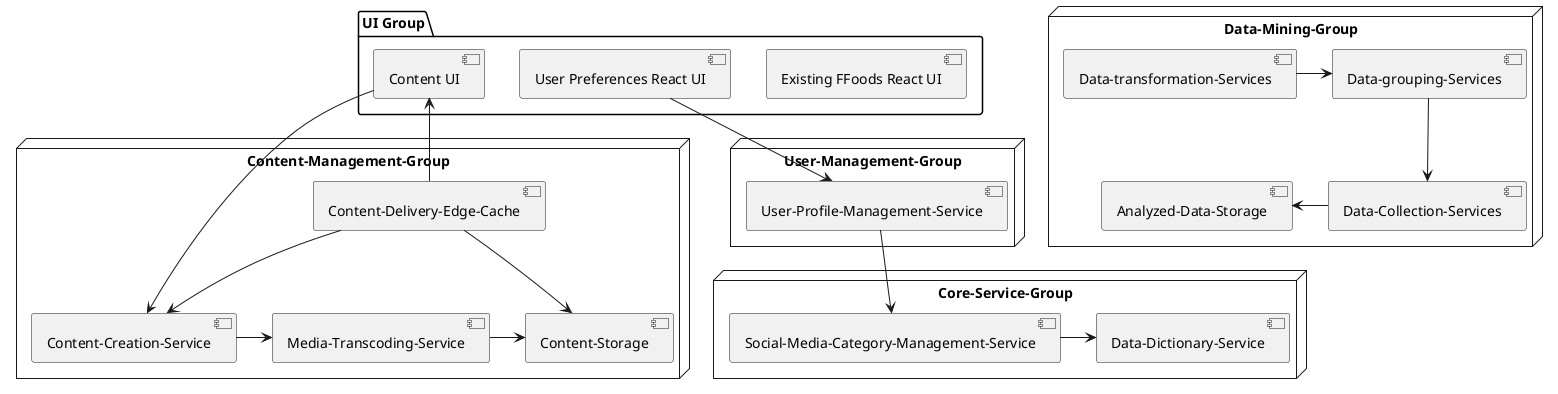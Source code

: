 @startuml
'https://plantuml.com/component-diagram


package "UI Group" {
  [Existing FFoods React UI]
  [User Preferences React UI]
  [Content UI]
}

node "Content-Management-Group" {
  [Content-Delivery-Edge-Cache]
  [Content-Creation-Service]
  [Media-Transcoding-Service]
  [Content-Storage]
}

node "User-Management-Group" {
    [User-Profile-Management-Service]

}
node "Core-Service-Group" {

  [Social-Media-Category-Management-Service]
  [Data-Dictionary-Service]

}

node "Data-Mining-Group" {
    [Data-transformation-Services]
    [Data-grouping-Services]
    [Data-Collection-Services]
    [Analyzed-Data-Storage]
}

[User Preferences React UI] -down-> [User-Profile-Management-Service]
[User-Profile-Management-Service] -down-> [Social-Media-Category-Management-Service]
[Content UI] <-down- [Content-Delivery-Edge-Cache]
[Content UI] -down-> [Content-Creation-Service]
[Content-Delivery-Edge-Cache] -down-> [Content-Creation-Service]
[Content-Delivery-Edge-Cache] -down-> [Content-Storage]
[Content-Creation-Service] -> [Media-Transcoding-Service]
[Media-Transcoding-Service] -> [Content-Storage]
[Social-Media-Category-Management-Service] -> [Data-Dictionary-Service]

[Data-transformation-Services] -right->[Data-grouping-Services]
[Data-grouping-Services] -down-> [Data-Collection-Services]
[Data-Collection-Services] -left-> [Analyzed-Data-Storage]

@enduml